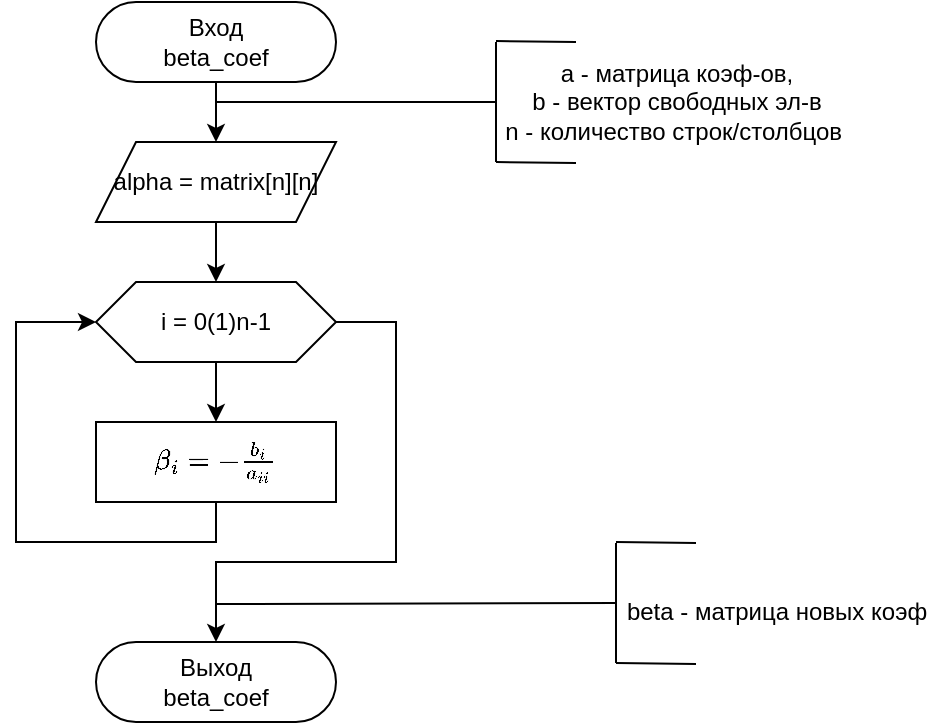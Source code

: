 <mxfile version="24.0.7" type="device" pages="2">
  <diagram id="ekQC5z07mVBpy8nPLLU7" name="Страница — 2">
    <mxGraphModel dx="1042" dy="535" grid="1" gridSize="10" guides="1" tooltips="1" connect="1" arrows="1" fold="1" page="1" pageScale="1" pageWidth="827" pageHeight="1169" math="1" shadow="0">
      <root>
        <mxCell id="0" />
        <mxCell id="1" parent="0" />
        <mxCell id="FYBtTwXRRZ6OIPbtBMoN-1" style="edgeStyle=orthogonalEdgeStyle;rounded=0;orthogonalLoop=1;jettySize=auto;html=1;entryX=0.5;entryY=0;entryDx=0;entryDy=0;" edge="1" parent="1" source="FYBtTwXRRZ6OIPbtBMoN-2">
          <mxGeometry relative="1" as="geometry">
            <mxPoint x="420" y="230" as="targetPoint" />
          </mxGeometry>
        </mxCell>
        <mxCell id="FYBtTwXRRZ6OIPbtBMoN-2" value="Вход&lt;div&gt;beta_coef&lt;/div&gt;" style="rounded=1;whiteSpace=wrap;html=1;arcSize=50;" vertex="1" parent="1">
          <mxGeometry x="360" y="160" width="120" height="40" as="geometry" />
        </mxCell>
        <mxCell id="FYBtTwXRRZ6OIPbtBMoN-3" value="Выход&lt;div&gt;beta_coef&lt;/div&gt;" style="rounded=1;whiteSpace=wrap;html=1;arcSize=50;" vertex="1" parent="1">
          <mxGeometry x="360" y="480" width="120" height="40" as="geometry" />
        </mxCell>
        <mxCell id="FYBtTwXRRZ6OIPbtBMoN-12" style="edgeStyle=orthogonalEdgeStyle;rounded=0;orthogonalLoop=1;jettySize=auto;html=1;" edge="1" parent="1" source="FYBtTwXRRZ6OIPbtBMoN-14">
          <mxGeometry relative="1" as="geometry">
            <mxPoint x="420" y="370" as="targetPoint" />
          </mxGeometry>
        </mxCell>
        <mxCell id="FYBtTwXRRZ6OIPbtBMoN-13" style="edgeStyle=orthogonalEdgeStyle;rounded=0;orthogonalLoop=1;jettySize=auto;html=1;exitX=1;exitY=0.5;exitDx=0;exitDy=0;entryX=0.5;entryY=0;entryDx=0;entryDy=0;" edge="1" parent="1" source="FYBtTwXRRZ6OIPbtBMoN-14" target="FYBtTwXRRZ6OIPbtBMoN-3">
          <mxGeometry relative="1" as="geometry">
            <Array as="points">
              <mxPoint x="510" y="320" />
              <mxPoint x="510" y="440" />
              <mxPoint x="420" y="440" />
              <mxPoint x="420" y="480" />
            </Array>
          </mxGeometry>
        </mxCell>
        <mxCell id="FYBtTwXRRZ6OIPbtBMoN-14" value="i = 0(1)n-1" style="shape=hexagon;perimeter=hexagonPerimeter2;whiteSpace=wrap;html=1;fixedSize=1;size=20;" vertex="1" parent="1">
          <mxGeometry x="360" y="300" width="120" height="40" as="geometry" />
        </mxCell>
        <mxCell id="FYBtTwXRRZ6OIPbtBMoN-31" value="\(\beta_{i}=-\frac{b_{i}}{a_{ii}}\)" style="rounded=0;whiteSpace=wrap;html=1;" vertex="1" parent="1">
          <mxGeometry x="360" y="370" width="120" height="40" as="geometry" />
        </mxCell>
        <mxCell id="FYBtTwXRRZ6OIPbtBMoN-34" value="" style="endArrow=none;html=1;rounded=0;" edge="1" parent="1">
          <mxGeometry width="50" height="50" relative="1" as="geometry">
            <mxPoint x="420" y="210" as="sourcePoint" />
            <mxPoint x="560" y="210" as="targetPoint" />
          </mxGeometry>
        </mxCell>
        <mxCell id="FYBtTwXRRZ6OIPbtBMoN-35" value="" style="endArrow=none;html=1;rounded=0;" edge="1" parent="1">
          <mxGeometry width="50" height="50" relative="1" as="geometry">
            <mxPoint x="560" y="240" as="sourcePoint" />
            <mxPoint x="560" y="180" as="targetPoint" />
          </mxGeometry>
        </mxCell>
        <mxCell id="FYBtTwXRRZ6OIPbtBMoN-36" value="" style="endArrow=none;html=1;rounded=0;" edge="1" parent="1">
          <mxGeometry width="50" height="50" relative="1" as="geometry">
            <mxPoint x="560" y="179.5" as="sourcePoint" />
            <mxPoint x="600" y="180" as="targetPoint" />
          </mxGeometry>
        </mxCell>
        <mxCell id="FYBtTwXRRZ6OIPbtBMoN-37" value="" style="endArrow=none;html=1;rounded=0;" edge="1" parent="1">
          <mxGeometry width="50" height="50" relative="1" as="geometry">
            <mxPoint x="560" y="240" as="sourcePoint" />
            <mxPoint x="600" y="240.5" as="targetPoint" />
          </mxGeometry>
        </mxCell>
        <mxCell id="FYBtTwXRRZ6OIPbtBMoN-38" value="" style="endArrow=none;html=1;rounded=0;" edge="1" parent="1">
          <mxGeometry width="50" height="50" relative="1" as="geometry">
            <mxPoint x="420" y="461" as="sourcePoint" />
            <mxPoint x="620" y="460.5" as="targetPoint" />
          </mxGeometry>
        </mxCell>
        <mxCell id="FYBtTwXRRZ6OIPbtBMoN-39" value="" style="endArrow=none;html=1;rounded=0;" edge="1" parent="1">
          <mxGeometry width="50" height="50" relative="1" as="geometry">
            <mxPoint x="620" y="490.5" as="sourcePoint" />
            <mxPoint x="620" y="430.5" as="targetPoint" />
          </mxGeometry>
        </mxCell>
        <mxCell id="FYBtTwXRRZ6OIPbtBMoN-40" value="" style="endArrow=none;html=1;rounded=0;" edge="1" parent="1">
          <mxGeometry width="50" height="50" relative="1" as="geometry">
            <mxPoint x="620" y="430" as="sourcePoint" />
            <mxPoint x="660" y="430.5" as="targetPoint" />
          </mxGeometry>
        </mxCell>
        <mxCell id="FYBtTwXRRZ6OIPbtBMoN-41" value="" style="endArrow=none;html=1;rounded=0;" edge="1" parent="1">
          <mxGeometry width="50" height="50" relative="1" as="geometry">
            <mxPoint x="620" y="490.5" as="sourcePoint" />
            <mxPoint x="660" y="491" as="targetPoint" />
          </mxGeometry>
        </mxCell>
        <mxCell id="FYBtTwXRRZ6OIPbtBMoN-42" value="a - матрица коэф-ов,&lt;div&gt;b - вектор свободных эл-в&lt;br&gt;&lt;div&gt;n - количество строк/столбцов&amp;nbsp;&lt;/div&gt;&lt;/div&gt;" style="text;html=1;align=center;verticalAlign=middle;resizable=0;points=[];autosize=1;strokeColor=none;fillColor=none;" vertex="1" parent="1">
          <mxGeometry x="550" y="180" width="200" height="60" as="geometry" />
        </mxCell>
        <mxCell id="FYBtTwXRRZ6OIPbtBMoN-43" value="beta - матрица новых коэф" style="text;html=1;align=center;verticalAlign=middle;resizable=0;points=[];autosize=1;strokeColor=none;fillColor=none;" vertex="1" parent="1">
          <mxGeometry x="615" y="450" width="170" height="30" as="geometry" />
        </mxCell>
        <mxCell id="FYBtTwXRRZ6OIPbtBMoN-45" style="edgeStyle=orthogonalEdgeStyle;rounded=0;orthogonalLoop=1;jettySize=auto;html=1;entryX=0.5;entryY=0;entryDx=0;entryDy=0;" edge="1" parent="1" source="FYBtTwXRRZ6OIPbtBMoN-44" target="FYBtTwXRRZ6OIPbtBMoN-14">
          <mxGeometry relative="1" as="geometry" />
        </mxCell>
        <mxCell id="FYBtTwXRRZ6OIPbtBMoN-44" value="alpha = matrix[n][n]" style="shape=parallelogram;perimeter=parallelogramPerimeter;whiteSpace=wrap;html=1;fixedSize=1;" vertex="1" parent="1">
          <mxGeometry x="360" y="230" width="120" height="40" as="geometry" />
        </mxCell>
        <mxCell id="FYBtTwXRRZ6OIPbtBMoN-53" style="edgeStyle=orthogonalEdgeStyle;rounded=0;orthogonalLoop=1;jettySize=auto;html=1;entryX=0;entryY=0.5;entryDx=0;entryDy=0;exitX=0.5;exitY=1;exitDx=0;exitDy=0;" edge="1" parent="1" source="FYBtTwXRRZ6OIPbtBMoN-31" target="FYBtTwXRRZ6OIPbtBMoN-14">
          <mxGeometry relative="1" as="geometry">
            <mxPoint x="480" y="390" as="sourcePoint" />
            <Array as="points">
              <mxPoint x="420" y="430" />
              <mxPoint x="320" y="430" />
              <mxPoint x="320" y="320" />
            </Array>
          </mxGeometry>
        </mxCell>
      </root>
    </mxGraphModel>
  </diagram>
  <diagram id="C5RBs43oDa-KdzZeNtuy" name="Page-1">
    <mxGraphModel dx="1042" dy="535" grid="1" gridSize="10" guides="1" tooltips="1" connect="1" arrows="1" fold="1" page="1" pageScale="1" pageWidth="827" pageHeight="1169" math="1" shadow="0">
      <root>
        <mxCell id="WIyWlLk6GJQsqaUBKTNV-0" />
        <mxCell id="WIyWlLk6GJQsqaUBKTNV-1" parent="WIyWlLk6GJQsqaUBKTNV-0" />
        <mxCell id="i9AA3Huq4DnjcpXIwYID-3" style="edgeStyle=orthogonalEdgeStyle;rounded=0;orthogonalLoop=1;jettySize=auto;html=1;entryX=0.5;entryY=0;entryDx=0;entryDy=0;" parent="WIyWlLk6GJQsqaUBKTNV-1" source="i9AA3Huq4DnjcpXIwYID-0" target="i9AA3Huq4DnjcpXIwYID-2" edge="1">
          <mxGeometry relative="1" as="geometry" />
        </mxCell>
        <mxCell id="i9AA3Huq4DnjcpXIwYID-0" value="Вход&lt;div&gt;bisection_method&lt;/div&gt;" style="rounded=1;whiteSpace=wrap;html=1;arcSize=50;" parent="WIyWlLk6GJQsqaUBKTNV-1" vertex="1">
          <mxGeometry x="360" y="160" width="120" height="40" as="geometry" />
        </mxCell>
        <mxCell id="i9AA3Huq4DnjcpXIwYID-1" value="Выход&lt;div&gt;bisection_method&lt;/div&gt;" style="rounded=1;whiteSpace=wrap;html=1;arcSize=50;" parent="WIyWlLk6GJQsqaUBKTNV-1" vertex="1">
          <mxGeometry x="360" y="1000" width="120" height="40" as="geometry" />
        </mxCell>
        <mxCell id="i9AA3Huq4DnjcpXIwYID-5" style="edgeStyle=orthogonalEdgeStyle;rounded=0;orthogonalLoop=1;jettySize=auto;html=1;entryX=0.5;entryY=0;entryDx=0;entryDy=0;" parent="WIyWlLk6GJQsqaUBKTNV-1" source="i9AA3Huq4DnjcpXIwYID-2" target="i9AA3Huq4DnjcpXIwYID-4" edge="1">
          <mxGeometry relative="1" as="geometry" />
        </mxCell>
        <mxCell id="i9AA3Huq4DnjcpXIwYID-7" style="edgeStyle=orthogonalEdgeStyle;rounded=0;orthogonalLoop=1;jettySize=auto;html=1;entryX=0.5;entryY=0;entryDx=0;entryDy=0;" parent="WIyWlLk6GJQsqaUBKTNV-1" source="i9AA3Huq4DnjcpXIwYID-2" target="i9AA3Huq4DnjcpXIwYID-6" edge="1">
          <mxGeometry relative="1" as="geometry">
            <Array as="points">
              <mxPoint x="520" y="250" />
              <mxPoint x="520" y="350" />
              <mxPoint x="420" y="350" />
            </Array>
          </mxGeometry>
        </mxCell>
        <mxCell id="i9AA3Huq4DnjcpXIwYID-2" value="\(f(a) \cdot f(b) &amp;gt;= 0\)" style="rhombus;whiteSpace=wrap;html=1;" parent="WIyWlLk6GJQsqaUBKTNV-1" vertex="1">
          <mxGeometry x="360" y="230" width="120" height="40" as="geometry" />
        </mxCell>
        <mxCell id="i9AA3Huq4DnjcpXIwYID-4" value="return" style="rounded=0;whiteSpace=wrap;html=1;" parent="WIyWlLk6GJQsqaUBKTNV-1" vertex="1">
          <mxGeometry x="360" y="300" width="120" height="40" as="geometry" />
        </mxCell>
        <mxCell id="i9AA3Huq4DnjcpXIwYID-11" style="edgeStyle=orthogonalEdgeStyle;rounded=0;orthogonalLoop=1;jettySize=auto;html=1;entryX=0.5;entryY=0;entryDx=0;entryDy=0;" parent="WIyWlLk6GJQsqaUBKTNV-1" source="i9AA3Huq4DnjcpXIwYID-6" target="i9AA3Huq4DnjcpXIwYID-10" edge="1">
          <mxGeometry relative="1" as="geometry" />
        </mxCell>
        <mxCell id="i9AA3Huq4DnjcpXIwYID-6" value="\(c = c_{prev} = 0\)" style="rounded=0;whiteSpace=wrap;html=1;" parent="WIyWlLk6GJQsqaUBKTNV-1" vertex="1">
          <mxGeometry x="360" y="370" width="120" height="40" as="geometry" />
        </mxCell>
        <mxCell id="i9AA3Huq4DnjcpXIwYID-8" value="Да" style="text;html=1;align=center;verticalAlign=middle;resizable=0;points=[];autosize=1;strokeColor=none;fillColor=none;" parent="WIyWlLk6GJQsqaUBKTNV-1" vertex="1">
          <mxGeometry x="380" y="268" width="40" height="30" as="geometry" />
        </mxCell>
        <mxCell id="i9AA3Huq4DnjcpXIwYID-9" value="Нет" style="text;html=1;align=center;verticalAlign=middle;resizable=0;points=[];autosize=1;strokeColor=none;fillColor=none;" parent="WIyWlLk6GJQsqaUBKTNV-1" vertex="1">
          <mxGeometry x="480" y="220" width="40" height="30" as="geometry" />
        </mxCell>
        <mxCell id="i9AA3Huq4DnjcpXIwYID-14" style="edgeStyle=orthogonalEdgeStyle;rounded=0;orthogonalLoop=1;jettySize=auto;html=1;" parent="WIyWlLk6GJQsqaUBKTNV-1" source="i9AA3Huq4DnjcpXIwYID-10" target="i9AA3Huq4DnjcpXIwYID-13" edge="1">
          <mxGeometry relative="1" as="geometry" />
        </mxCell>
        <mxCell id="i9AA3Huq4DnjcpXIwYID-33" style="edgeStyle=orthogonalEdgeStyle;rounded=0;orthogonalLoop=1;jettySize=auto;html=1;exitX=1;exitY=0.5;exitDx=0;exitDy=0;entryX=0.5;entryY=0;entryDx=0;entryDy=0;" parent="WIyWlLk6GJQsqaUBKTNV-1" source="i9AA3Huq4DnjcpXIwYID-10" target="i9AA3Huq4DnjcpXIwYID-1" edge="1">
          <mxGeometry relative="1" as="geometry">
            <Array as="points">
              <mxPoint x="600" y="460" />
              <mxPoint x="600" y="970" />
              <mxPoint x="420" y="970" />
            </Array>
          </mxGeometry>
        </mxCell>
        <mxCell id="i9AA3Huq4DnjcpXIwYID-10" value="i = 1(1)max_iter" style="shape=hexagon;perimeter=hexagonPerimeter2;whiteSpace=wrap;html=1;fixedSize=1;size=20;" parent="WIyWlLk6GJQsqaUBKTNV-1" vertex="1">
          <mxGeometry x="360" y="440" width="120" height="40" as="geometry" />
        </mxCell>
        <mxCell id="i9AA3Huq4DnjcpXIwYID-16" style="edgeStyle=orthogonalEdgeStyle;rounded=0;orthogonalLoop=1;jettySize=auto;html=1;entryX=0.5;entryY=0;entryDx=0;entryDy=0;" parent="WIyWlLk6GJQsqaUBKTNV-1" source="i9AA3Huq4DnjcpXIwYID-13" target="i9AA3Huq4DnjcpXIwYID-15" edge="1">
          <mxGeometry relative="1" as="geometry" />
        </mxCell>
        <mxCell id="i9AA3Huq4DnjcpXIwYID-13" value="\(c_{new} = \frac{a+b}{2}\)" style="rounded=0;whiteSpace=wrap;html=1;" parent="WIyWlLk6GJQsqaUBKTNV-1" vertex="1">
          <mxGeometry x="360" y="510" width="120" height="40" as="geometry" />
        </mxCell>
        <mxCell id="i9AA3Huq4DnjcpXIwYID-18" style="edgeStyle=orthogonalEdgeStyle;rounded=0;orthogonalLoop=1;jettySize=auto;html=1;entryX=0.5;entryY=0;entryDx=0;entryDy=0;" parent="WIyWlLk6GJQsqaUBKTNV-1" source="i9AA3Huq4DnjcpXIwYID-15" target="i9AA3Huq4DnjcpXIwYID-17" edge="1">
          <mxGeometry relative="1" as="geometry" />
        </mxCell>
        <mxCell id="i9AA3Huq4DnjcpXIwYID-20" style="edgeStyle=orthogonalEdgeStyle;rounded=0;orthogonalLoop=1;jettySize=auto;html=1;entryX=0.5;entryY=0;entryDx=0;entryDy=0;" parent="WIyWlLk6GJQsqaUBKTNV-1" source="i9AA3Huq4DnjcpXIwYID-15" target="i9AA3Huq4DnjcpXIwYID-19" edge="1">
          <mxGeometry relative="1" as="geometry">
            <Array as="points">
              <mxPoint x="520" y="610" />
              <mxPoint x="520" y="720" />
              <mxPoint x="420" y="720" />
            </Array>
          </mxGeometry>
        </mxCell>
        <mxCell id="i9AA3Huq4DnjcpXIwYID-15" value="\(\frac{(c_{new} - c)^2}{|2c - c_{new} - c_{prev}|} &amp;lt; \epsilon\)" style="rhombus;whiteSpace=wrap;html=1;" parent="WIyWlLk6GJQsqaUBKTNV-1" vertex="1">
          <mxGeometry x="360" y="580" width="120" height="60" as="geometry" />
        </mxCell>
        <mxCell id="i9AA3Huq4DnjcpXIwYID-17" value="return" style="rounded=0;whiteSpace=wrap;html=1;" parent="WIyWlLk6GJQsqaUBKTNV-1" vertex="1">
          <mxGeometry x="360" y="670" width="120" height="40" as="geometry" />
        </mxCell>
        <mxCell id="i9AA3Huq4DnjcpXIwYID-32" style="edgeStyle=orthogonalEdgeStyle;rounded=0;orthogonalLoop=1;jettySize=auto;html=1;entryX=0.5;entryY=0;entryDx=0;entryDy=0;" parent="WIyWlLk6GJQsqaUBKTNV-1" source="i9AA3Huq4DnjcpXIwYID-19" target="i9AA3Huq4DnjcpXIwYID-23" edge="1">
          <mxGeometry relative="1" as="geometry" />
        </mxCell>
        <mxCell id="i9AA3Huq4DnjcpXIwYID-19" value="\(c_{prev} = c\)&lt;br&gt;\(c = c_{new}\)" style="rounded=0;whiteSpace=wrap;html=1;" parent="WIyWlLk6GJQsqaUBKTNV-1" vertex="1">
          <mxGeometry x="360" y="740" width="120" height="40" as="geometry" />
        </mxCell>
        <mxCell id="i9AA3Huq4DnjcpXIwYID-21" value="Да" style="text;html=1;align=center;verticalAlign=middle;resizable=0;points=[];autosize=1;strokeColor=none;fillColor=none;" parent="WIyWlLk6GJQsqaUBKTNV-1" vertex="1">
          <mxGeometry x="380" y="638" width="40" height="30" as="geometry" />
        </mxCell>
        <mxCell id="i9AA3Huq4DnjcpXIwYID-22" value="Нет" style="text;html=1;align=center;verticalAlign=middle;resizable=0;points=[];autosize=1;strokeColor=none;fillColor=none;" parent="WIyWlLk6GJQsqaUBKTNV-1" vertex="1">
          <mxGeometry x="474" y="585" width="40" height="30" as="geometry" />
        </mxCell>
        <mxCell id="i9AA3Huq4DnjcpXIwYID-26" style="edgeStyle=orthogonalEdgeStyle;rounded=0;orthogonalLoop=1;jettySize=auto;html=1;entryX=0.5;entryY=0;entryDx=0;entryDy=0;" parent="WIyWlLk6GJQsqaUBKTNV-1" source="i9AA3Huq4DnjcpXIwYID-23" target="i9AA3Huq4DnjcpXIwYID-24" edge="1">
          <mxGeometry relative="1" as="geometry">
            <Array as="points">
              <mxPoint x="330" y="840" />
            </Array>
          </mxGeometry>
        </mxCell>
        <mxCell id="i9AA3Huq4DnjcpXIwYID-27" style="edgeStyle=orthogonalEdgeStyle;rounded=0;orthogonalLoop=1;jettySize=auto;html=1;entryX=0.5;entryY=0;entryDx=0;entryDy=0;" parent="WIyWlLk6GJQsqaUBKTNV-1" source="i9AA3Huq4DnjcpXIwYID-23" target="i9AA3Huq4DnjcpXIwYID-25" edge="1">
          <mxGeometry relative="1" as="geometry">
            <Array as="points">
              <mxPoint x="510" y="840" />
            </Array>
          </mxGeometry>
        </mxCell>
        <mxCell id="i9AA3Huq4DnjcpXIwYID-23" value="\(f(c_{new}) \cdot f(a) &amp;lt; 0\)" style="rhombus;whiteSpace=wrap;html=1;" parent="WIyWlLk6GJQsqaUBKTNV-1" vertex="1">
          <mxGeometry x="360" y="810" width="120" height="60" as="geometry" />
        </mxCell>
        <mxCell id="i9AA3Huq4DnjcpXIwYID-30" style="edgeStyle=orthogonalEdgeStyle;rounded=0;orthogonalLoop=1;jettySize=auto;html=1;exitX=0.5;exitY=1;exitDx=0;exitDy=0;entryX=0;entryY=0.5;entryDx=0;entryDy=0;" parent="WIyWlLk6GJQsqaUBKTNV-1" source="i9AA3Huq4DnjcpXIwYID-24" target="i9AA3Huq4DnjcpXIwYID-10" edge="1">
          <mxGeometry relative="1" as="geometry">
            <mxPoint x="420" y="960" as="targetPoint" />
            <Array as="points">
              <mxPoint x="330" y="940" />
              <mxPoint x="420" y="940" />
              <mxPoint x="420" y="960" />
              <mxPoint x="250" y="960" />
              <mxPoint x="250" y="460" />
            </Array>
          </mxGeometry>
        </mxCell>
        <mxCell id="i9AA3Huq4DnjcpXIwYID-24" value="\(b = c_{new}\)&lt;div&gt;&lt;br/&gt;&lt;/div&gt;" style="rounded=0;whiteSpace=wrap;html=1;" parent="WIyWlLk6GJQsqaUBKTNV-1" vertex="1">
          <mxGeometry x="270" y="880" width="120" height="40" as="geometry" />
        </mxCell>
        <mxCell id="i9AA3Huq4DnjcpXIwYID-31" style="edgeStyle=orthogonalEdgeStyle;rounded=0;orthogonalLoop=1;jettySize=auto;html=1;exitX=0.5;exitY=1;exitDx=0;exitDy=0;entryX=0;entryY=0.5;entryDx=0;entryDy=0;" parent="WIyWlLk6GJQsqaUBKTNV-1" source="i9AA3Huq4DnjcpXIwYID-25" target="i9AA3Huq4DnjcpXIwYID-10" edge="1">
          <mxGeometry relative="1" as="geometry">
            <mxPoint x="420" y="960" as="targetPoint" />
            <Array as="points">
              <mxPoint x="510" y="940" />
              <mxPoint x="420" y="940" />
              <mxPoint x="420" y="960" />
              <mxPoint x="250" y="960" />
              <mxPoint x="250" y="460" />
            </Array>
          </mxGeometry>
        </mxCell>
        <mxCell id="i9AA3Huq4DnjcpXIwYID-25" value="\(a = c_{new}\)&lt;div&gt;&lt;br&gt;&lt;/div&gt;" style="rounded=0;whiteSpace=wrap;html=1;" parent="WIyWlLk6GJQsqaUBKTNV-1" vertex="1">
          <mxGeometry x="450" y="880" width="120" height="40" as="geometry" />
        </mxCell>
        <mxCell id="i9AA3Huq4DnjcpXIwYID-28" value="Да" style="text;html=1;align=center;verticalAlign=middle;resizable=0;points=[];autosize=1;strokeColor=none;fillColor=none;" parent="WIyWlLk6GJQsqaUBKTNV-1" vertex="1">
          <mxGeometry x="320" y="808" width="40" height="30" as="geometry" />
        </mxCell>
        <mxCell id="i9AA3Huq4DnjcpXIwYID-29" value="Нет" style="text;html=1;align=center;verticalAlign=middle;resizable=0;points=[];autosize=1;strokeColor=none;fillColor=none;" parent="WIyWlLk6GJQsqaUBKTNV-1" vertex="1">
          <mxGeometry x="480" y="808" width="40" height="30" as="geometry" />
        </mxCell>
        <mxCell id="i9AA3Huq4DnjcpXIwYID-34" value="" style="endArrow=none;html=1;rounded=0;" parent="WIyWlLk6GJQsqaUBKTNV-1" edge="1">
          <mxGeometry width="50" height="50" relative="1" as="geometry">
            <mxPoint x="420" y="210" as="sourcePoint" />
            <mxPoint x="560" y="210" as="targetPoint" />
          </mxGeometry>
        </mxCell>
        <mxCell id="i9AA3Huq4DnjcpXIwYID-35" value="" style="endArrow=none;html=1;rounded=0;" parent="WIyWlLk6GJQsqaUBKTNV-1" edge="1">
          <mxGeometry width="50" height="50" relative="1" as="geometry">
            <mxPoint x="560" y="240" as="sourcePoint" />
            <mxPoint x="560" y="180" as="targetPoint" />
          </mxGeometry>
        </mxCell>
        <mxCell id="i9AA3Huq4DnjcpXIwYID-36" value="" style="endArrow=none;html=1;rounded=0;" parent="WIyWlLk6GJQsqaUBKTNV-1" edge="1">
          <mxGeometry width="50" height="50" relative="1" as="geometry">
            <mxPoint x="560" y="179.5" as="sourcePoint" />
            <mxPoint x="600" y="180" as="targetPoint" />
          </mxGeometry>
        </mxCell>
        <mxCell id="i9AA3Huq4DnjcpXIwYID-37" value="" style="endArrow=none;html=1;rounded=0;" parent="WIyWlLk6GJQsqaUBKTNV-1" edge="1">
          <mxGeometry width="50" height="50" relative="1" as="geometry">
            <mxPoint x="560" y="240" as="sourcePoint" />
            <mxPoint x="600" y="240.5" as="targetPoint" />
          </mxGeometry>
        </mxCell>
        <mxCell id="i9AA3Huq4DnjcpXIwYID-38" value="" style="endArrow=none;html=1;rounded=0;" parent="WIyWlLk6GJQsqaUBKTNV-1" edge="1">
          <mxGeometry width="50" height="50" relative="1" as="geometry">
            <mxPoint x="420" y="981" as="sourcePoint" />
            <mxPoint x="630" y="980.5" as="targetPoint" />
          </mxGeometry>
        </mxCell>
        <mxCell id="i9AA3Huq4DnjcpXIwYID-39" value="" style="endArrow=none;html=1;rounded=0;" parent="WIyWlLk6GJQsqaUBKTNV-1" edge="1">
          <mxGeometry width="50" height="50" relative="1" as="geometry">
            <mxPoint x="630" y="1010.5" as="sourcePoint" />
            <mxPoint x="630" y="950.5" as="targetPoint" />
          </mxGeometry>
        </mxCell>
        <mxCell id="i9AA3Huq4DnjcpXIwYID-40" value="" style="endArrow=none;html=1;rounded=0;" parent="WIyWlLk6GJQsqaUBKTNV-1" edge="1">
          <mxGeometry width="50" height="50" relative="1" as="geometry">
            <mxPoint x="630" y="950" as="sourcePoint" />
            <mxPoint x="670" y="950.5" as="targetPoint" />
          </mxGeometry>
        </mxCell>
        <mxCell id="i9AA3Huq4DnjcpXIwYID-41" value="" style="endArrow=none;html=1;rounded=0;" parent="WIyWlLk6GJQsqaUBKTNV-1" edge="1">
          <mxGeometry width="50" height="50" relative="1" as="geometry">
            <mxPoint x="630" y="1010.5" as="sourcePoint" />
            <mxPoint x="670" y="1011" as="targetPoint" />
          </mxGeometry>
        </mxCell>
        <mxCell id="i9AA3Huq4DnjcpXIwYID-42" value="f - функция одной переменной;&lt;div&gt;a, b - границы интервала&lt;/div&gt;" style="text;html=1;align=center;verticalAlign=middle;resizable=0;points=[];autosize=1;strokeColor=none;fillColor=none;" parent="WIyWlLk6GJQsqaUBKTNV-1" vertex="1">
          <mxGeometry x="550" y="190" width="200" height="40" as="geometry" />
        </mxCell>
        <mxCell id="i9AA3Huq4DnjcpXIwYID-43" value="c - найденный корень" style="text;html=1;align=center;verticalAlign=middle;resizable=0;points=[];autosize=1;strokeColor=none;fillColor=none;" parent="WIyWlLk6GJQsqaUBKTNV-1" vertex="1">
          <mxGeometry x="630" y="958" width="140" height="30" as="geometry" />
        </mxCell>
      </root>
    </mxGraphModel>
  </diagram>
</mxfile>
